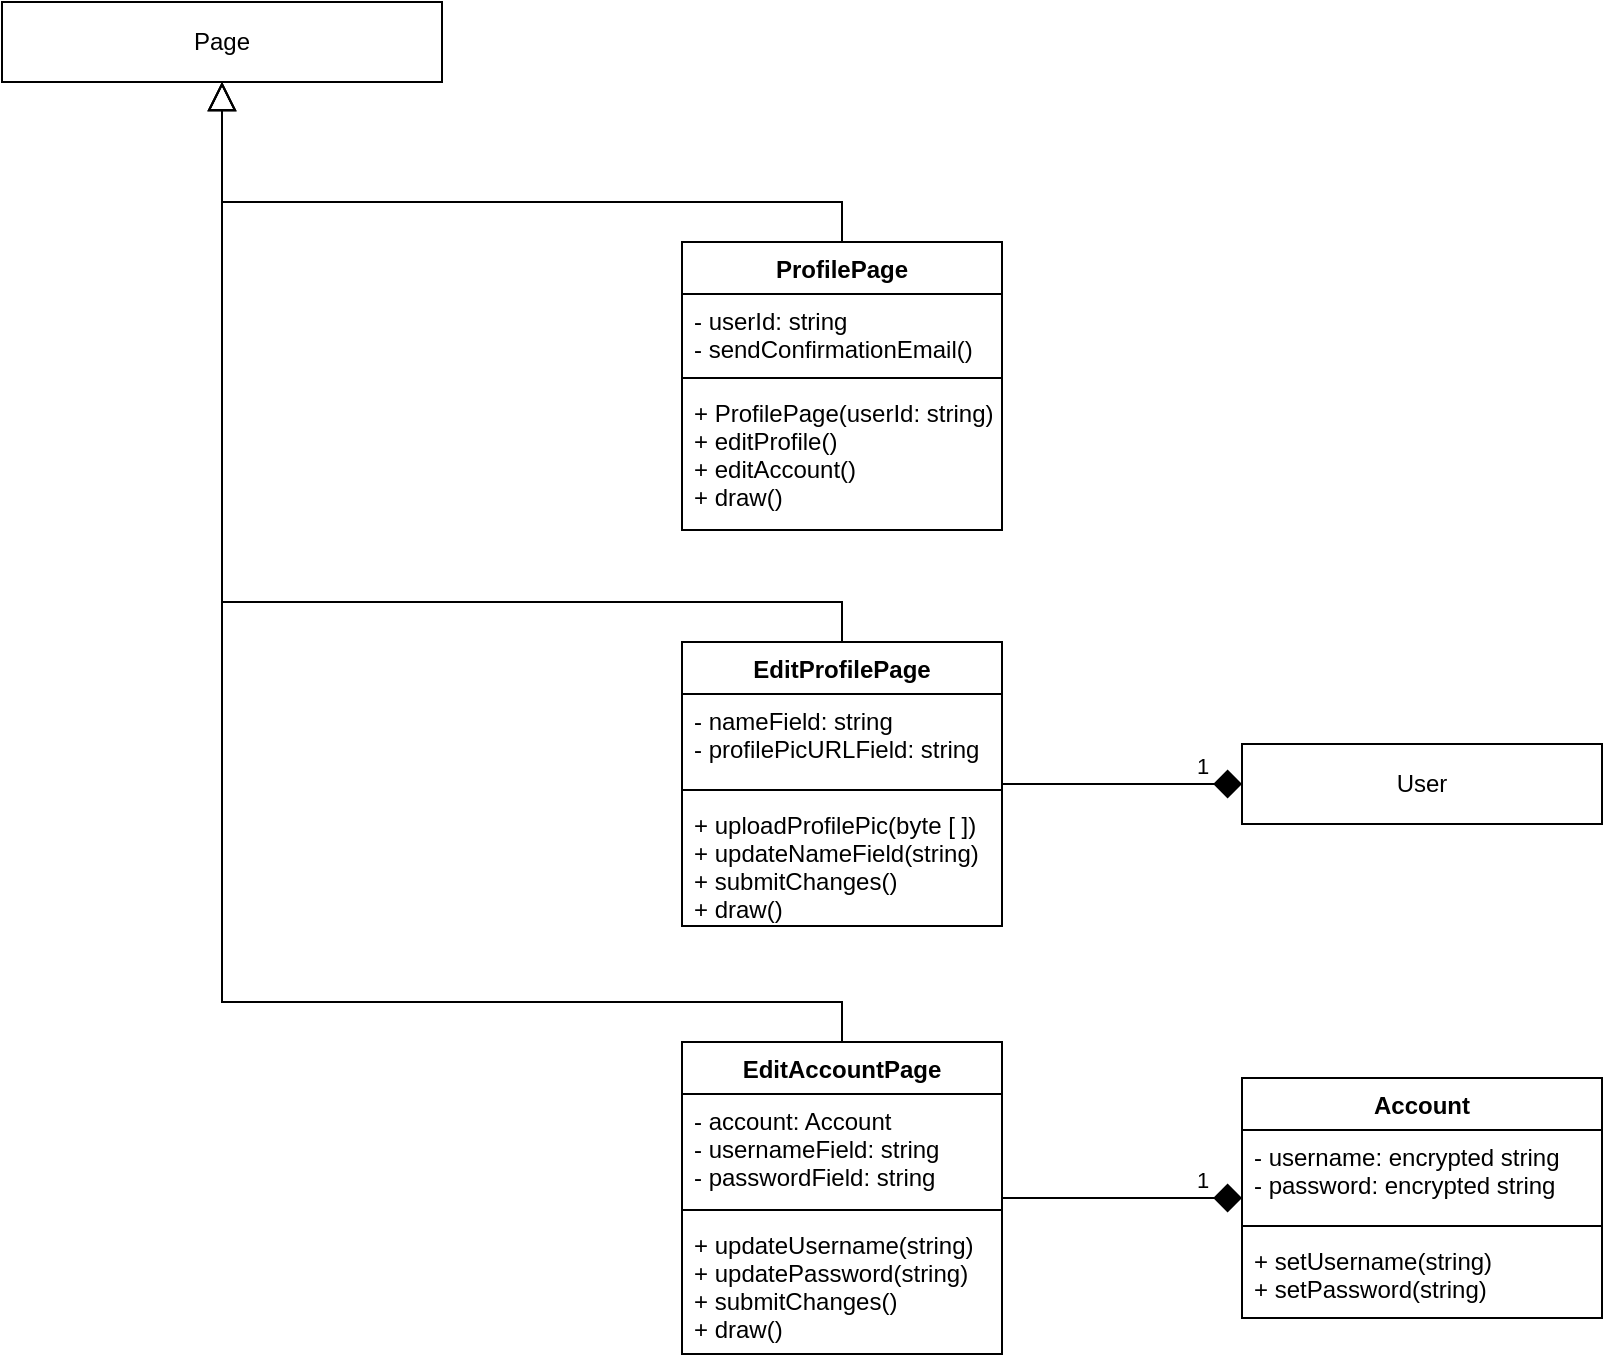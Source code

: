 <mxfile version="15.3.8" type="device"><diagram id="XO5PC9FR0U4jU5zDhji9" name="Page-1"><mxGraphModel dx="1471" dy="552" grid="1" gridSize="10" guides="1" tooltips="1" connect="1" arrows="1" fold="1" page="1" pageScale="1" pageWidth="850" pageHeight="1100" math="0" shadow="0"><root><mxCell id="0"/><mxCell id="1" parent="0"/><mxCell id="R73HYjAUxFU1FlGBWY5p-25" style="edgeStyle=orthogonalEdgeStyle;rounded=0;orthogonalLoop=1;jettySize=auto;html=1;exitX=0.5;exitY=0;exitDx=0;exitDy=0;entryX=0.5;entryY=1;entryDx=0;entryDy=0;endArrow=block;endFill=0;endSize=12;" edge="1" parent="1" source="R73HYjAUxFU1FlGBWY5p-1" target="R73HYjAUxFU1FlGBWY5p-22"><mxGeometry relative="1" as="geometry"><Array as="points"><mxPoint x="280" y="100"/><mxPoint x="-30" y="100"/></Array></mxGeometry></mxCell><mxCell id="R73HYjAUxFU1FlGBWY5p-1" value="ProfilePage" style="swimlane;fontStyle=1;align=center;verticalAlign=top;childLayout=stackLayout;horizontal=1;startSize=26;horizontalStack=0;resizeParent=1;resizeParentMax=0;resizeLast=0;collapsible=1;marginBottom=0;swimlaneFillColor=default;" vertex="1" parent="1"><mxGeometry x="200" y="120" width="160" height="144" as="geometry"><mxRectangle x="200" y="120" width="70" height="26" as="alternateBounds"/></mxGeometry></mxCell><mxCell id="R73HYjAUxFU1FlGBWY5p-2" value="- userId: string&#10;- sendConfirmationEmail()" style="text;strokeColor=none;fillColor=none;align=left;verticalAlign=top;spacingLeft=4;spacingRight=4;overflow=hidden;rotatable=0;points=[[0,0.5],[1,0.5]];portConstraint=eastwest;" vertex="1" parent="R73HYjAUxFU1FlGBWY5p-1"><mxGeometry y="26" width="160" height="38" as="geometry"/></mxCell><mxCell id="R73HYjAUxFU1FlGBWY5p-3" value="" style="line;strokeWidth=1;fillColor=none;align=left;verticalAlign=middle;spacingTop=-1;spacingLeft=3;spacingRight=3;rotatable=0;labelPosition=right;points=[];portConstraint=eastwest;" vertex="1" parent="R73HYjAUxFU1FlGBWY5p-1"><mxGeometry y="64" width="160" height="8" as="geometry"/></mxCell><mxCell id="R73HYjAUxFU1FlGBWY5p-4" value="+ ProfilePage(userId: string)&#10;+ editProfile()&#10;+ editAccount()&#10;+ draw()" style="text;strokeColor=none;fillColor=none;align=left;verticalAlign=top;spacingLeft=4;spacingRight=4;overflow=hidden;rotatable=0;points=[[0,0.5],[1,0.5]];portConstraint=eastwest;" vertex="1" parent="R73HYjAUxFU1FlGBWY5p-1"><mxGeometry y="72" width="160" height="72" as="geometry"/></mxCell><mxCell id="R73HYjAUxFU1FlGBWY5p-24" style="edgeStyle=orthogonalEdgeStyle;rounded=0;orthogonalLoop=1;jettySize=auto;html=1;exitX=0.5;exitY=0;exitDx=0;exitDy=0;entryX=0.5;entryY=1;entryDx=0;entryDy=0;endArrow=block;endFill=0;endSize=12;" edge="1" parent="1" source="R73HYjAUxFU1FlGBWY5p-9" target="R73HYjAUxFU1FlGBWY5p-22"><mxGeometry relative="1" as="geometry"><Array as="points"><mxPoint x="280" y="300"/><mxPoint x="-30" y="300"/></Array></mxGeometry></mxCell><mxCell id="R73HYjAUxFU1FlGBWY5p-26" style="edgeStyle=orthogonalEdgeStyle;rounded=0;orthogonalLoop=1;jettySize=auto;html=1;entryX=0;entryY=0.5;entryDx=0;entryDy=0;endArrow=diamond;endFill=1;endSize=12;" edge="1" parent="1" source="R73HYjAUxFU1FlGBWY5p-9" target="R73HYjAUxFU1FlGBWY5p-13"><mxGeometry relative="1" as="geometry"/></mxCell><mxCell id="R73HYjAUxFU1FlGBWY5p-28" value="1" style="edgeLabel;html=1;align=center;verticalAlign=middle;resizable=0;points=[];" vertex="1" connectable="0" parent="R73HYjAUxFU1FlGBWY5p-26"><mxGeometry x="0.622" relative="1" as="geometry"><mxPoint x="2" y="-9" as="offset"/></mxGeometry></mxCell><mxCell id="R73HYjAUxFU1FlGBWY5p-9" value="EditProfilePage" style="swimlane;fontStyle=1;align=center;verticalAlign=top;childLayout=stackLayout;horizontal=1;startSize=26;horizontalStack=0;resizeParent=1;resizeParentMax=0;resizeLast=0;collapsible=1;marginBottom=0;swimlaneFillColor=default;" vertex="1" parent="1"><mxGeometry x="200" y="320" width="160" height="142" as="geometry"><mxRectangle x="200" y="320" width="70" height="26" as="alternateBounds"/></mxGeometry></mxCell><mxCell id="R73HYjAUxFU1FlGBWY5p-10" value="- nameField: string&#10;- profilePicURLField: string" style="text;strokeColor=none;fillColor=none;align=left;verticalAlign=top;spacingLeft=4;spacingRight=4;overflow=hidden;rotatable=0;points=[[0,0.5],[1,0.5]];portConstraint=eastwest;" vertex="1" parent="R73HYjAUxFU1FlGBWY5p-9"><mxGeometry y="26" width="160" height="44" as="geometry"/></mxCell><mxCell id="R73HYjAUxFU1FlGBWY5p-11" value="" style="line;strokeWidth=1;fillColor=none;align=left;verticalAlign=middle;spacingTop=-1;spacingLeft=3;spacingRight=3;rotatable=0;labelPosition=right;points=[];portConstraint=eastwest;" vertex="1" parent="R73HYjAUxFU1FlGBWY5p-9"><mxGeometry y="70" width="160" height="8" as="geometry"/></mxCell><mxCell id="R73HYjAUxFU1FlGBWY5p-12" value="+ uploadProfilePic(byte [ ])&#10;+ updateNameField(string)&#10;+ submitChanges()&#10;+ draw()" style="text;strokeColor=none;fillColor=none;align=left;verticalAlign=top;spacingLeft=4;spacingRight=4;overflow=hidden;rotatable=0;points=[[0,0.5],[1,0.5]];portConstraint=eastwest;" vertex="1" parent="R73HYjAUxFU1FlGBWY5p-9"><mxGeometry y="78" width="160" height="64" as="geometry"/></mxCell><mxCell id="R73HYjAUxFU1FlGBWY5p-13" value="User" style="rounded=0;whiteSpace=wrap;html=1;align=center;" vertex="1" parent="1"><mxGeometry x="480" y="371" width="180" height="40" as="geometry"/></mxCell><mxCell id="R73HYjAUxFU1FlGBWY5p-14" value="Account" style="swimlane;fontStyle=1;align=center;verticalAlign=top;childLayout=stackLayout;horizontal=1;startSize=26;horizontalStack=0;resizeParent=1;resizeParentMax=0;resizeLast=0;collapsible=1;marginBottom=0;swimlaneFillColor=default;" vertex="1" parent="1"><mxGeometry x="480" y="538" width="180" height="120" as="geometry"><mxRectangle x="540" y="430" width="70" height="26" as="alternateBounds"/></mxGeometry></mxCell><mxCell id="R73HYjAUxFU1FlGBWY5p-15" value="- username: encrypted string&#10;- password: encrypted string" style="text;strokeColor=none;fillColor=none;align=left;verticalAlign=top;spacingLeft=4;spacingRight=4;overflow=hidden;rotatable=0;points=[[0,0.5],[1,0.5]];portConstraint=eastwest;" vertex="1" parent="R73HYjAUxFU1FlGBWY5p-14"><mxGeometry y="26" width="180" height="44" as="geometry"/></mxCell><mxCell id="R73HYjAUxFU1FlGBWY5p-16" value="" style="line;strokeWidth=1;fillColor=none;align=left;verticalAlign=middle;spacingTop=-1;spacingLeft=3;spacingRight=3;rotatable=0;labelPosition=right;points=[];portConstraint=eastwest;" vertex="1" parent="R73HYjAUxFU1FlGBWY5p-14"><mxGeometry y="70" width="180" height="8" as="geometry"/></mxCell><mxCell id="R73HYjAUxFU1FlGBWY5p-17" value="+ setUsername(string)&#10;+ setPassword(string)" style="text;strokeColor=none;fillColor=none;align=left;verticalAlign=top;spacingLeft=4;spacingRight=4;overflow=hidden;rotatable=0;points=[[0,0.5],[1,0.5]];portConstraint=eastwest;" vertex="1" parent="R73HYjAUxFU1FlGBWY5p-14"><mxGeometry y="78" width="180" height="42" as="geometry"/></mxCell><mxCell id="R73HYjAUxFU1FlGBWY5p-23" style="edgeStyle=orthogonalEdgeStyle;rounded=0;orthogonalLoop=1;jettySize=auto;html=1;exitX=0.5;exitY=0;exitDx=0;exitDy=0;entryX=0.5;entryY=1;entryDx=0;entryDy=0;endSize=12;endArrow=block;endFill=0;" edge="1" parent="1" source="R73HYjAUxFU1FlGBWY5p-18" target="R73HYjAUxFU1FlGBWY5p-22"><mxGeometry relative="1" as="geometry"><Array as="points"><mxPoint x="280" y="500"/><mxPoint x="-30" y="500"/></Array></mxGeometry></mxCell><mxCell id="R73HYjAUxFU1FlGBWY5p-27" style="edgeStyle=orthogonalEdgeStyle;rounded=0;orthogonalLoop=1;jettySize=auto;html=1;endArrow=diamond;endFill=1;endSize=12;entryX=0;entryY=0.5;entryDx=0;entryDy=0;" edge="1" parent="1" source="R73HYjAUxFU1FlGBWY5p-18" target="R73HYjAUxFU1FlGBWY5p-14"><mxGeometry relative="1" as="geometry"><mxPoint x="430" y="450" as="targetPoint"/></mxGeometry></mxCell><mxCell id="R73HYjAUxFU1FlGBWY5p-29" value="1" style="edgeLabel;html=1;align=center;verticalAlign=middle;resizable=0;points=[];" vertex="1" connectable="0" parent="R73HYjAUxFU1FlGBWY5p-27"><mxGeometry x="0.683" y="1" relative="1" as="geometry"><mxPoint x="-1" y="-8" as="offset"/></mxGeometry></mxCell><mxCell id="R73HYjAUxFU1FlGBWY5p-18" value="EditAccountPage" style="swimlane;fontStyle=1;align=center;verticalAlign=top;childLayout=stackLayout;horizontal=1;startSize=26;horizontalStack=0;resizeParent=1;resizeParentMax=0;resizeLast=0;collapsible=1;marginBottom=0;swimlaneFillColor=default;" vertex="1" parent="1"><mxGeometry x="200" y="520" width="160" height="156" as="geometry"><mxRectangle x="200" y="520" width="70" height="26" as="alternateBounds"/></mxGeometry></mxCell><mxCell id="R73HYjAUxFU1FlGBWY5p-19" value="- account: Account&#10;- usernameField: string&#10;- passwordField: string" style="text;strokeColor=none;fillColor=none;align=left;verticalAlign=top;spacingLeft=4;spacingRight=4;overflow=hidden;rotatable=0;points=[[0,0.5],[1,0.5]];portConstraint=eastwest;" vertex="1" parent="R73HYjAUxFU1FlGBWY5p-18"><mxGeometry y="26" width="160" height="54" as="geometry"/></mxCell><mxCell id="R73HYjAUxFU1FlGBWY5p-20" value="" style="line;strokeWidth=1;fillColor=none;align=left;verticalAlign=middle;spacingTop=-1;spacingLeft=3;spacingRight=3;rotatable=0;labelPosition=right;points=[];portConstraint=eastwest;" vertex="1" parent="R73HYjAUxFU1FlGBWY5p-18"><mxGeometry y="80" width="160" height="8" as="geometry"/></mxCell><mxCell id="R73HYjAUxFU1FlGBWY5p-21" value="+ updateUsername(string)&#10;+ updatePassword(string)&#10;+ submitChanges()&#10;+ draw()" style="text;strokeColor=none;fillColor=none;align=left;verticalAlign=top;spacingLeft=4;spacingRight=4;overflow=hidden;rotatable=0;points=[[0,0.5],[1,0.5]];portConstraint=eastwest;" vertex="1" parent="R73HYjAUxFU1FlGBWY5p-18"><mxGeometry y="88" width="160" height="68" as="geometry"/></mxCell><mxCell id="R73HYjAUxFU1FlGBWY5p-22" value="Page" style="rounded=0;whiteSpace=wrap;html=1;align=center;" vertex="1" parent="1"><mxGeometry x="-140" width="220" height="40" as="geometry"/></mxCell></root></mxGraphModel></diagram></mxfile>